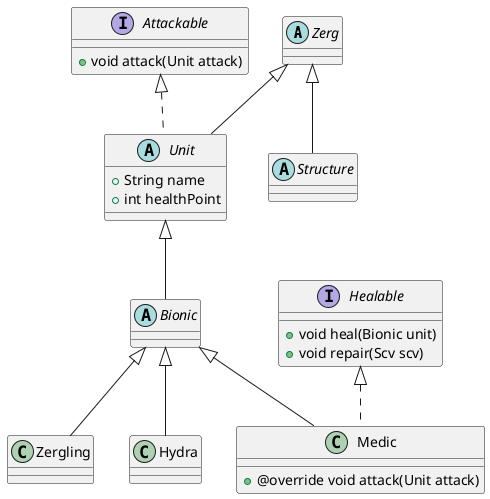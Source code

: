 @startuml

abstract class Zerg {
}

abstract class Unit extends Zerg implements Attackable {

    + String name
    + int healthPoint


}

interface Attackable {
  + void attack(Unit attack)
}

abstract class Structure extends Zerg{
}

abstract class Bionic extends Unit {

}


class Zergling extends Bionic {

}

class Hydra extends Bionic {

}

class Medic extends Bionic implements Healable {
    + @override void attack(Unit attack)


}

interface Healable {
    + void heal(Bionic unit)
    + void repair(Scv scv)
}


@enduml